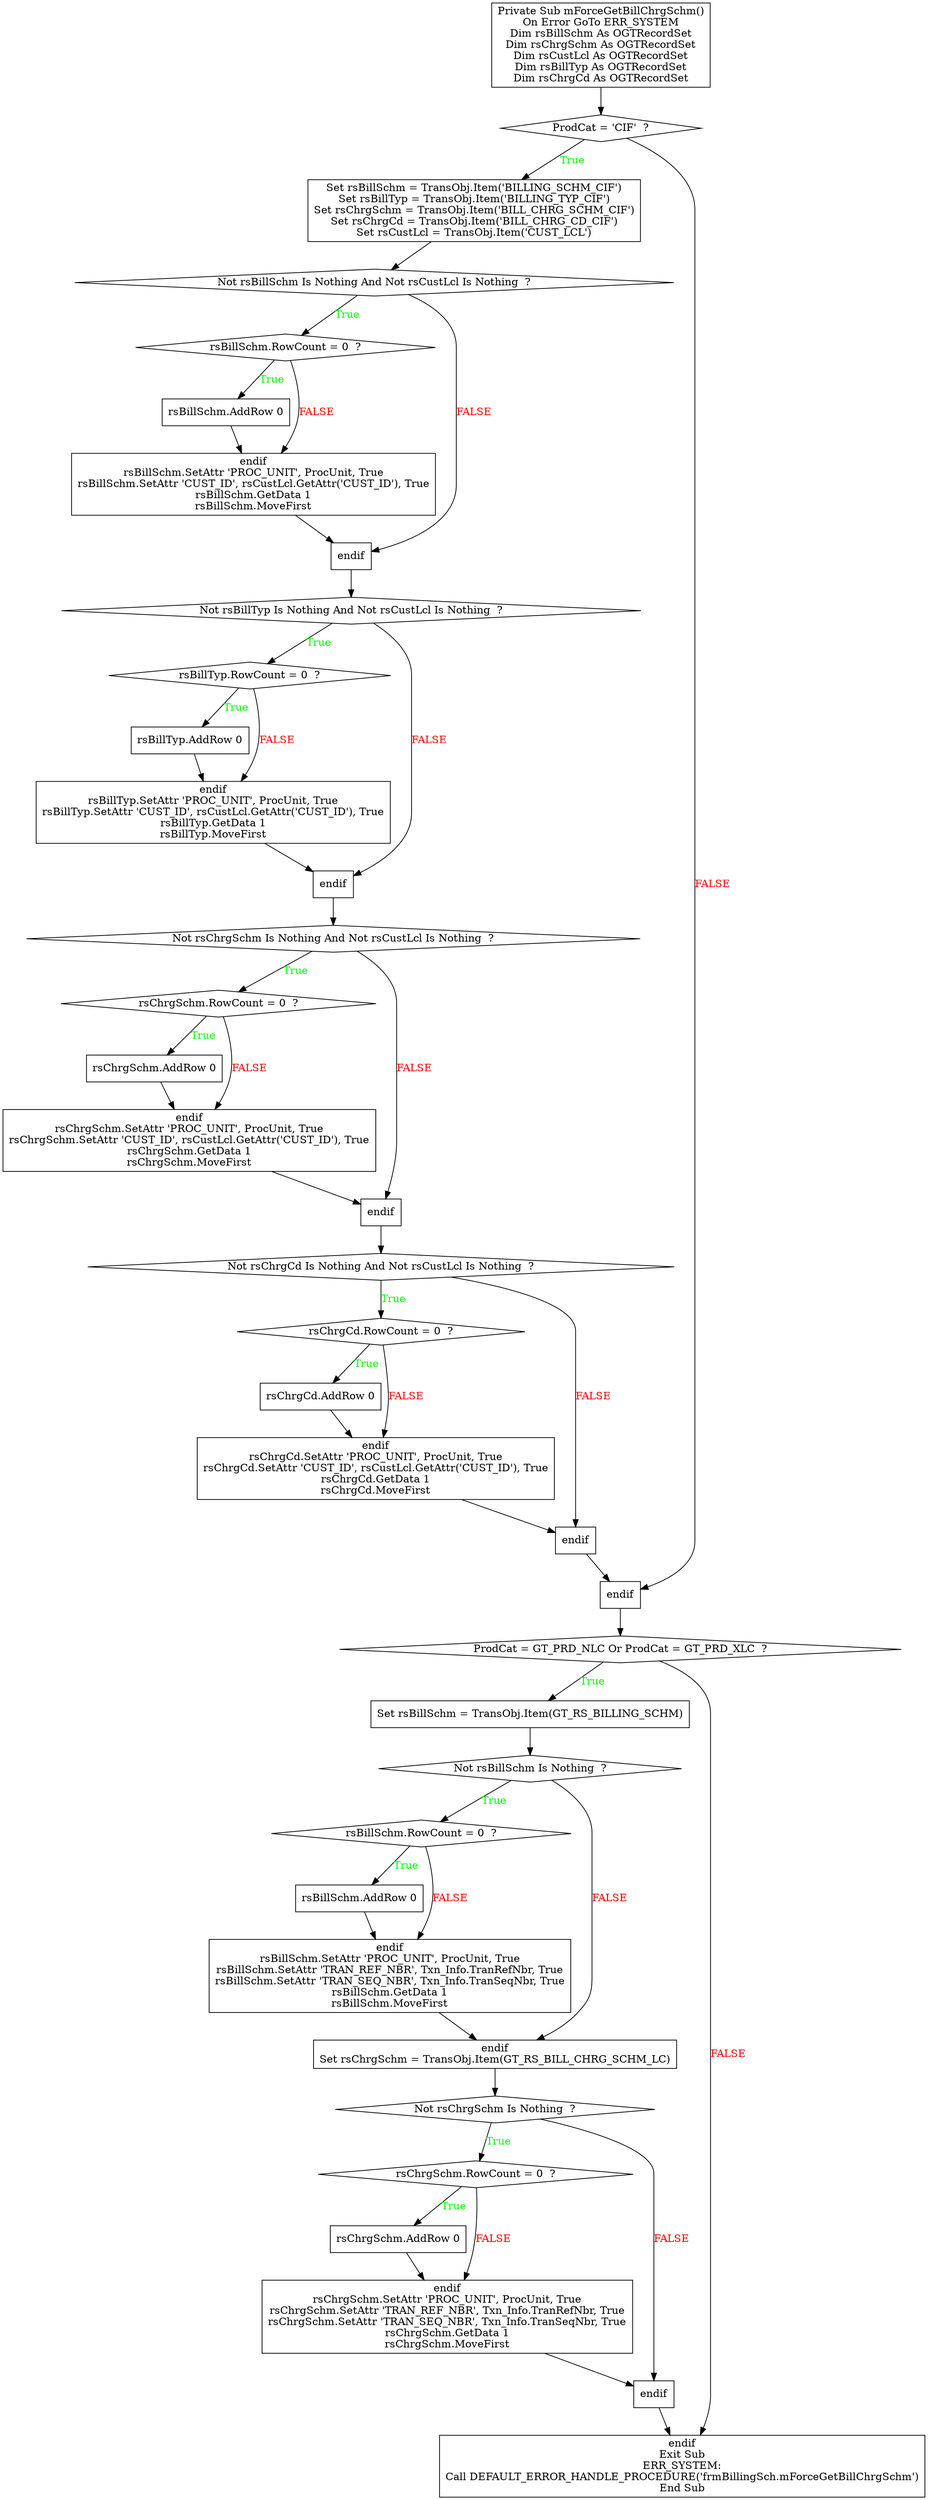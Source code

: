 digraph G{
Node_1 [ label ="Private Sub mForceGetBillChrgSchm()\nOn Error GoTo ERR_SYSTEM\nDim rsBillSchm As OGTRecordSet\nDim rsChrgSchm As OGTRecordSet\nDim rsCustLcl As OGTRecordSet\nDim rsBillTyp As OGTRecordSet\nDim rsChrgCd As OGTRecordSet",shape="box"];
Node_2 [ label ="ProdCat = 'CIF'  ?",shape="diamond"];
Node_3 [ label ="Set rsBillSchm = TransObj.Item('BILLING_SCHM_CIF')\nSet rsBillTyp = TransObj.Item('BILLING_TYP_CIF')\nSet rsChrgSchm = TransObj.Item('BILL_CHRG_SCHM_CIF')\nSet rsChrgCd = TransObj.Item('BILL_CHRG_CD_CIF')\nSet rsCustLcl = TransObj.Item('CUST_LCL')",shape="box"];
Node_4 [ label ="Not rsBillSchm Is Nothing And Not rsCustLcl Is Nothing  ?",shape="diamond"];
Node_5 [ label ="rsBillSchm.RowCount = 0  ?",shape="diamond"];
Node_6 [ label ="rsBillSchm.AddRow 0",shape="box"];
Node_7 [ label ="endif\nrsBillSchm.SetAttr 'PROC_UNIT', ProcUnit, True\nrsBillSchm.SetAttr 'CUST_ID', rsCustLcl.GetAttr('CUST_ID'), True\nrsBillSchm.GetData 1\nrsBillSchm.MoveFirst",shape="box"];
Node_8 [ label ="endif",shape="box"];
Node_9 [ label ="Not rsBillTyp Is Nothing And Not rsCustLcl Is Nothing  ?",shape="diamond"];
Node_10 [ label ="rsBillTyp.RowCount = 0  ?",shape="diamond"];
Node_11 [ label ="rsBillTyp.AddRow 0",shape="box"];
Node_12 [ label ="endif\nrsBillTyp.SetAttr 'PROC_UNIT', ProcUnit, True\nrsBillTyp.SetAttr 'CUST_ID', rsCustLcl.GetAttr('CUST_ID'), True\nrsBillTyp.GetData 1\nrsBillTyp.MoveFirst",shape="box"];
Node_13 [ label ="endif",shape="box"];
Node_14 [ label ="Not rsChrgSchm Is Nothing And Not rsCustLcl Is Nothing  ?",shape="diamond"];
Node_15 [ label ="rsChrgSchm.RowCount = 0  ?",shape="diamond"];
Node_16 [ label ="rsChrgSchm.AddRow 0",shape="box"];
Node_17 [ label ="endif\nrsChrgSchm.SetAttr 'PROC_UNIT', ProcUnit, True\nrsChrgSchm.SetAttr 'CUST_ID', rsCustLcl.GetAttr('CUST_ID'), True\nrsChrgSchm.GetData 1\nrsChrgSchm.MoveFirst",shape="box"];
Node_18 [ label ="endif",shape="box"];
Node_19 [ label ="Not rsChrgCd Is Nothing And Not rsCustLcl Is Nothing  ?",shape="diamond"];
Node_20 [ label ="rsChrgCd.RowCount = 0  ?",shape="diamond"];
Node_21 [ label ="rsChrgCd.AddRow 0",shape="box"];
Node_22 [ label ="endif\nrsChrgCd.SetAttr 'PROC_UNIT', ProcUnit, True\nrsChrgCd.SetAttr 'CUST_ID', rsCustLcl.GetAttr('CUST_ID'), True\nrsChrgCd.GetData 1\nrsChrgCd.MoveFirst",shape="box"];
Node_23 [ label ="endif",shape="box"];
Node_24 [ label ="endif",shape="box"];
Node_25 [ label ="ProdCat = GT_PRD_NLC Or ProdCat = GT_PRD_XLC  ?",shape="diamond"];
Node_26 [ label ="Set rsBillSchm = TransObj.Item(GT_RS_BILLING_SCHM)",shape="box"];
Node_27 [ label ="Not rsBillSchm Is Nothing  ?",shape="diamond"];
Node_28 [ label ="rsBillSchm.RowCount = 0  ?",shape="diamond"];
Node_29 [ label ="rsBillSchm.AddRow 0",shape="box"];
Node_30 [ label ="endif\nrsBillSchm.SetAttr 'PROC_UNIT', ProcUnit, True\nrsBillSchm.SetAttr 'TRAN_REF_NBR', Txn_Info.TranRefNbr, True\nrsBillSchm.SetAttr 'TRAN_SEQ_NBR', Txn_Info.TranSeqNbr, True\nrsBillSchm.GetData 1\nrsBillSchm.MoveFirst",shape="box"];
Node_31 [ label ="endif\nSet rsChrgSchm = TransObj.Item(GT_RS_BILL_CHRG_SCHM_LC)",shape="box"];
Node_32 [ label ="Not rsChrgSchm Is Nothing  ?",shape="diamond"];
Node_33 [ label ="rsChrgSchm.RowCount = 0  ?",shape="diamond"];
Node_34 [ label ="rsChrgSchm.AddRow 0",shape="box"];
Node_35 [ label ="endif\nrsChrgSchm.SetAttr 'PROC_UNIT', ProcUnit, True\nrsChrgSchm.SetAttr 'TRAN_REF_NBR', Txn_Info.TranRefNbr, True\nrsChrgSchm.SetAttr 'TRAN_SEQ_NBR', Txn_Info.TranSeqNbr, True\nrsChrgSchm.GetData 1\nrsChrgSchm.MoveFirst",shape="box"];
Node_36 [ label ="endif",shape="box"];
Node_37 [ label ="endif\nExit Sub\nERR_SYSTEM:\nCall DEFAULT_ERROR_HANDLE_PROCEDURE('frmBillingSch.mForceGetBillChrgSchm')\nEnd Sub",shape="box"];
Node_2 -> Node_3 [label="True",fontcolor="GREEN"];
Node_1 -> Node_2;
Node_4 -> Node_5 [label="True",fontcolor="GREEN"];
Node_3 -> Node_4;
Node_5 -> Node_6 [label="True",fontcolor="GREEN"];
Node_5 -> Node_7 [label="FALSE",fontcolor="RED"];
Node_6 -> Node_7;
Node_4 -> Node_8 [label="FALSE",fontcolor="RED"];
Node_7 -> Node_8;
Node_9 -> Node_10 [label="True",fontcolor="GREEN"];
Node_8 -> Node_9;
Node_10 -> Node_11 [label="True",fontcolor="GREEN"];
Node_10 -> Node_12 [label="FALSE",fontcolor="RED"];
Node_11 -> Node_12;
Node_9 -> Node_13 [label="FALSE",fontcolor="RED"];
Node_12 -> Node_13;
Node_14 -> Node_15 [label="True",fontcolor="GREEN"];
Node_13 -> Node_14;
Node_15 -> Node_16 [label="True",fontcolor="GREEN"];
Node_15 -> Node_17 [label="FALSE",fontcolor="RED"];
Node_16 -> Node_17;
Node_14 -> Node_18 [label="FALSE",fontcolor="RED"];
Node_17 -> Node_18;
Node_19 -> Node_20 [label="True",fontcolor="GREEN"];
Node_18 -> Node_19;
Node_20 -> Node_21 [label="True",fontcolor="GREEN"];
Node_20 -> Node_22 [label="FALSE",fontcolor="RED"];
Node_21 -> Node_22;
Node_19 -> Node_23 [label="FALSE",fontcolor="RED"];
Node_22 -> Node_23;
Node_2 -> Node_24 [label="FALSE",fontcolor="RED"];
Node_23 -> Node_24;
Node_25 -> Node_26 [label="True",fontcolor="GREEN"];
Node_24 -> Node_25;
Node_27 -> Node_28 [label="True",fontcolor="GREEN"];
Node_26 -> Node_27;
Node_28 -> Node_29 [label="True",fontcolor="GREEN"];
Node_28 -> Node_30 [label="FALSE",fontcolor="RED"];
Node_29 -> Node_30;
Node_27 -> Node_31 [label="FALSE",fontcolor="RED"];
Node_30 -> Node_31;
Node_32 -> Node_33 [label="True",fontcolor="GREEN"];
Node_31 -> Node_32;
Node_33 -> Node_34 [label="True",fontcolor="GREEN"];
Node_33 -> Node_35 [label="FALSE",fontcolor="RED"];
Node_34 -> Node_35;
Node_32 -> Node_36 [label="FALSE",fontcolor="RED"];
Node_35 -> Node_36;
Node_25 -> Node_37 [label="FALSE",fontcolor="RED"];
Node_36 -> Node_37;
}
